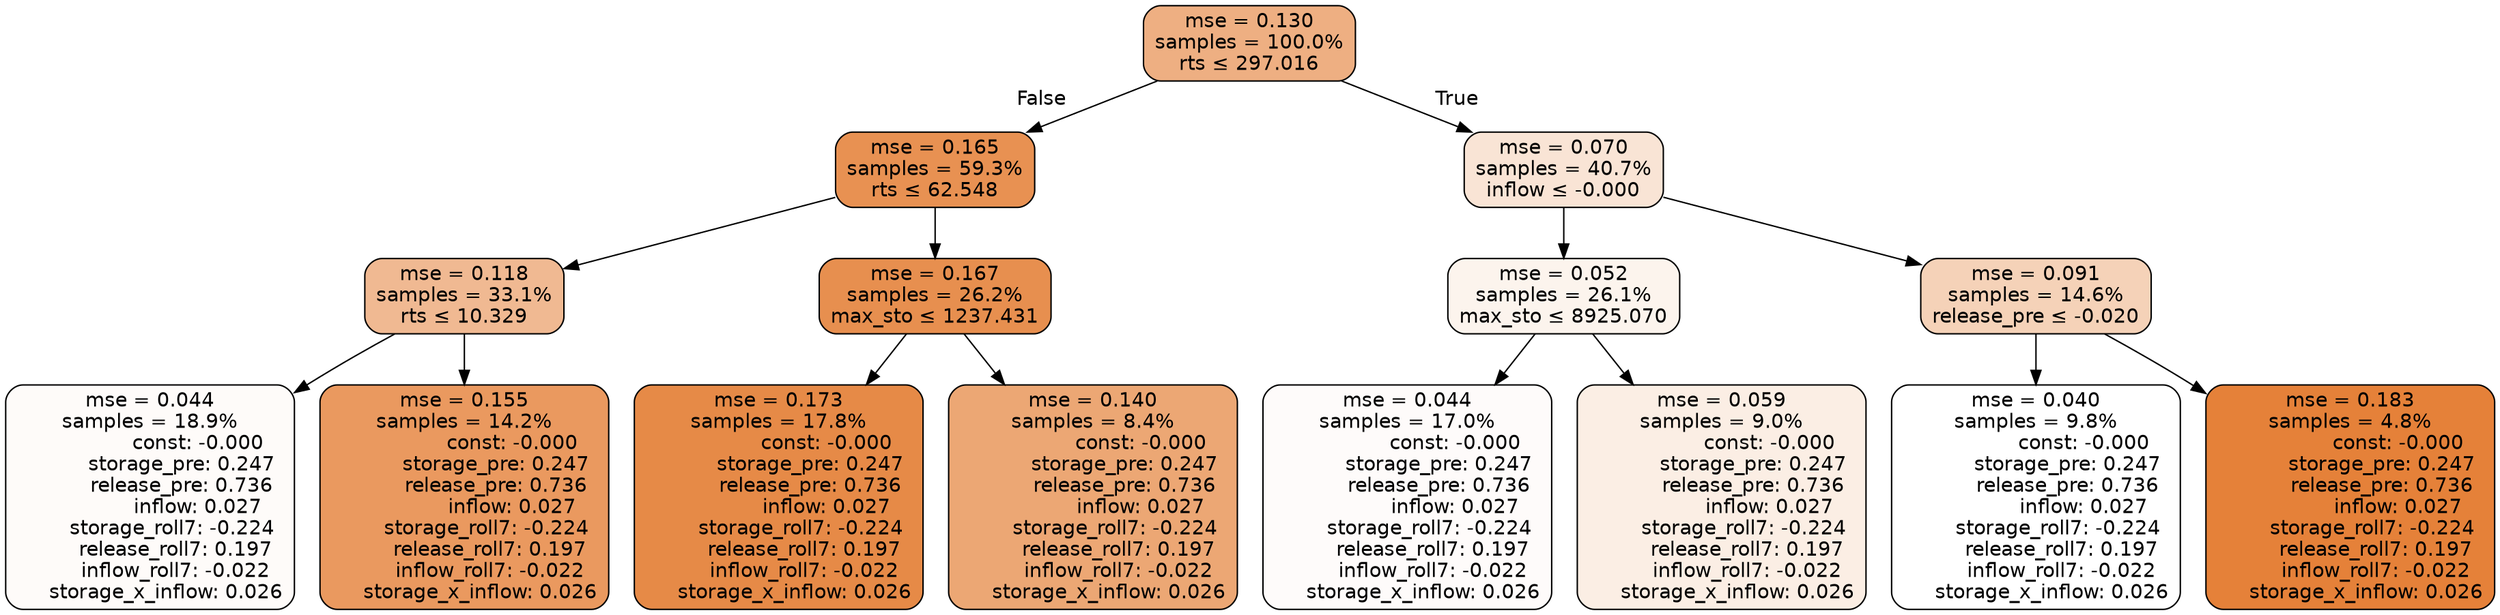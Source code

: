 digraph tree {
node [shape=rectangle, style="filled, rounded", color="black", fontname=helvetica] ;
edge [fontname=helvetica] ;
	"0" [label="mse = 0.130
samples = 100.0%
rts &le; 297.016", fillcolor="#eeaf82"]
	"1" [label="mse = 0.165
samples = 59.3%
rts &le; 62.548", fillcolor="#e89152"]
	"2" [label="mse = 0.118
samples = 33.1%
rts &le; 10.329", fillcolor="#f0b992"]
	"3" [label="mse = 0.044
samples = 18.9%
               const: -0.000
          storage_pre: 0.247
          release_pre: 0.736
               inflow: 0.027
       storage_roll7: -0.224
        release_roll7: 0.197
        inflow_roll7: -0.022
     storage_x_inflow: 0.026", fillcolor="#fefbf9"]
	"4" [label="mse = 0.155
samples = 14.2%
               const: -0.000
          storage_pre: 0.247
          release_pre: 0.736
               inflow: 0.027
       storage_roll7: -0.224
        release_roll7: 0.197
        inflow_roll7: -0.022
     storage_x_inflow: 0.026", fillcolor="#ea995f"]
	"5" [label="mse = 0.167
samples = 26.2%
max_sto &le; 1237.431", fillcolor="#e78f4f"]
	"6" [label="mse = 0.173
samples = 17.8%
               const: -0.000
          storage_pre: 0.247
          release_pre: 0.736
               inflow: 0.027
       storage_roll7: -0.224
        release_roll7: 0.197
        inflow_roll7: -0.022
     storage_x_inflow: 0.026", fillcolor="#e68a47"]
	"7" [label="mse = 0.140
samples = 8.4%
               const: -0.000
          storage_pre: 0.247
          release_pre: 0.736
               inflow: 0.027
       storage_roll7: -0.224
        release_roll7: 0.197
        inflow_roll7: -0.022
     storage_x_inflow: 0.026", fillcolor="#eca774"]
	"8" [label="mse = 0.070
samples = 40.7%
inflow &le; -0.000", fillcolor="#f9e4d5"]
	"9" [label="mse = 0.052
samples = 26.1%
max_sto &le; 8925.070", fillcolor="#fcf4ed"]
	"10" [label="mse = 0.044
samples = 17.0%
               const: -0.000
          storage_pre: 0.247
          release_pre: 0.736
               inflow: 0.027
       storage_roll7: -0.224
        release_roll7: 0.197
        inflow_roll7: -0.022
     storage_x_inflow: 0.026", fillcolor="#fefbfa"]
	"11" [label="mse = 0.059
samples = 9.0%
               const: -0.000
          storage_pre: 0.247
          release_pre: 0.736
               inflow: 0.027
       storage_roll7: -0.224
        release_roll7: 0.197
        inflow_roll7: -0.022
     storage_x_inflow: 0.026", fillcolor="#fbeee4"]
	"12" [label="mse = 0.091
samples = 14.6%
release_pre &le; -0.020", fillcolor="#f5d2b8"]
	"13" [label="mse = 0.040
samples = 9.8%
               const: -0.000
          storage_pre: 0.247
          release_pre: 0.736
               inflow: 0.027
       storage_roll7: -0.224
        release_roll7: 0.197
        inflow_roll7: -0.022
     storage_x_inflow: 0.026", fillcolor="#ffffff"]
	"14" [label="mse = 0.183
samples = 4.8%
               const: -0.000
          storage_pre: 0.247
          release_pre: 0.736
               inflow: 0.027
       storage_roll7: -0.224
        release_roll7: 0.197
        inflow_roll7: -0.022
     storage_x_inflow: 0.026", fillcolor="#e58139"]

	"0" -> "1" [labeldistance=2.5, labelangle=45, headlabel="False"]
	"1" -> "2"
	"2" -> "3"
	"2" -> "4"
	"1" -> "5"
	"5" -> "6"
	"5" -> "7"
	"0" -> "8" [labeldistance=2.5, labelangle=-45, headlabel="True"]
	"8" -> "9"
	"9" -> "10"
	"9" -> "11"
	"8" -> "12"
	"12" -> "13"
	"12" -> "14"
}